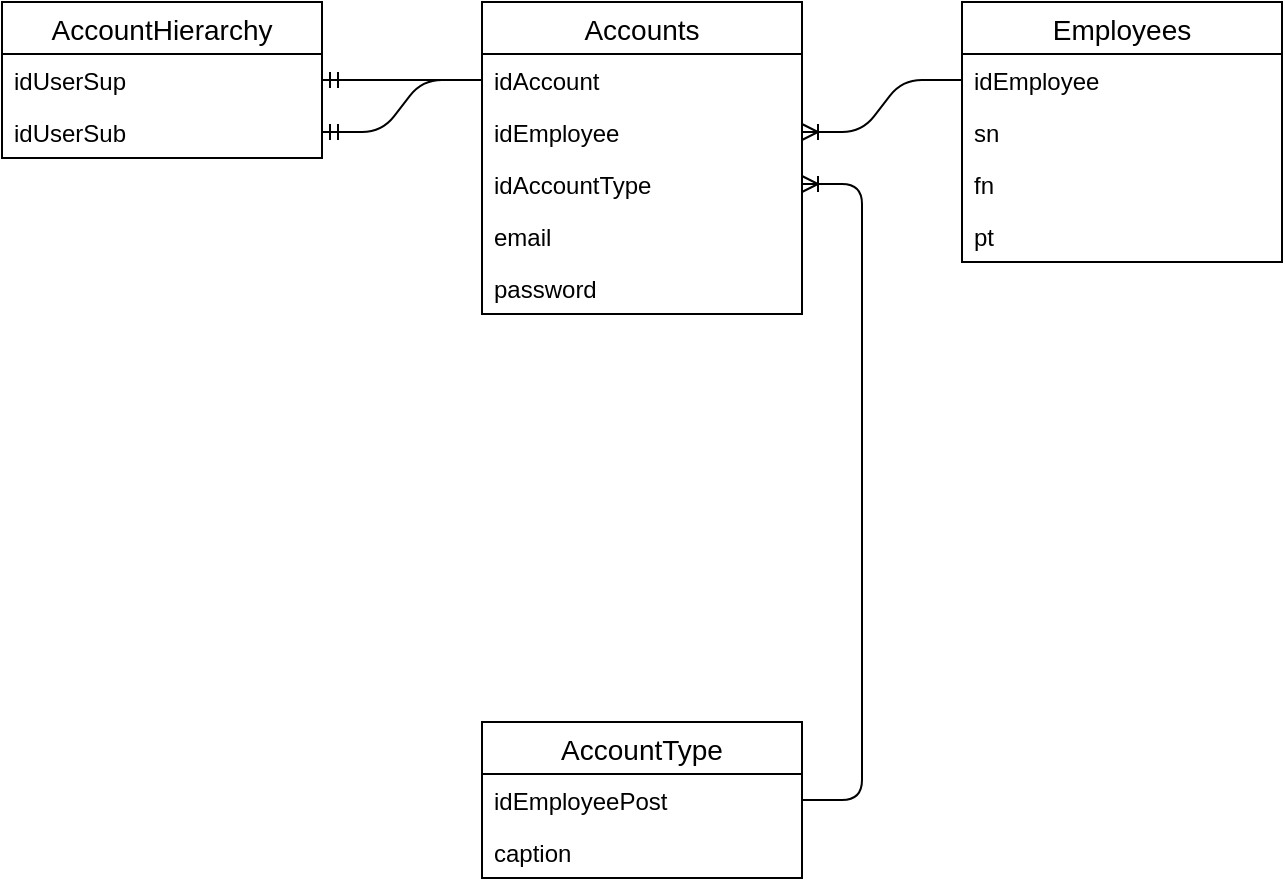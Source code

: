 <mxfile version="13.0.0" type="device" pages="2"><diagram id="cbNTQeIOwZofI7GQ0Siy" name="Подсистема пользователей"><mxGraphModel dx="1102" dy="676" grid="1" gridSize="10" guides="1" tooltips="1" connect="1" arrows="1" fold="1" page="1" pageScale="1" pageWidth="827" pageHeight="1169" math="0" shadow="0"><root><mxCell id="0"/><mxCell id="1" parent="0"/><mxCell id="N2Ck3eWi5jKuE6bNhCVg-38" value="" style="edgeStyle=entityRelationEdgeStyle;fontSize=12;html=1;endArrow=ERoneToMany;" edge="1" parent="1" source="N2Ck3eWi5jKuE6bNhCVg-31" target="N2Ck3eWi5jKuE6bNhCVg-48"><mxGeometry width="100" height="100" relative="1" as="geometry"><mxPoint x="790" y="470" as="sourcePoint"/><mxPoint x="920" y="280" as="targetPoint"/></mxGeometry></mxCell><mxCell id="N2Ck3eWi5jKuE6bNhCVg-41" value="" style="edgeStyle=entityRelationEdgeStyle;fontSize=12;html=1;endArrow=ERoneToMany;" edge="1" parent="1" source="N2Ck3eWi5jKuE6bNhCVg-15" target="N2Ck3eWi5jKuE6bNhCVg-8"><mxGeometry width="100" height="100" relative="1" as="geometry"><mxPoint x="360" y="360" as="sourcePoint"/><mxPoint x="460" y="260" as="targetPoint"/></mxGeometry></mxCell><mxCell id="N2Ck3eWi5jKuE6bNhCVg-14" value="Employees" style="swimlane;fontStyle=0;childLayout=stackLayout;horizontal=1;startSize=26;horizontalStack=0;resizeParent=1;resizeParentMax=0;resizeLast=0;collapsible=1;marginBottom=0;align=center;fontSize=14;" vertex="1" parent="1"><mxGeometry x="600" y="80" width="160" height="130" as="geometry"/></mxCell><mxCell id="N2Ck3eWi5jKuE6bNhCVg-15" value="idEmployee" style="text;strokeColor=none;fillColor=none;spacingLeft=4;spacingRight=4;overflow=hidden;rotatable=0;points=[[0,0.5],[1,0.5]];portConstraint=eastwest;fontSize=12;" vertex="1" parent="N2Ck3eWi5jKuE6bNhCVg-14"><mxGeometry y="26" width="160" height="26" as="geometry"/></mxCell><mxCell id="N2Ck3eWi5jKuE6bNhCVg-16" value="sn" style="text;strokeColor=none;fillColor=none;spacingLeft=4;spacingRight=4;overflow=hidden;rotatable=0;points=[[0,0.5],[1,0.5]];portConstraint=eastwest;fontSize=12;" vertex="1" parent="N2Ck3eWi5jKuE6bNhCVg-14"><mxGeometry y="52" width="160" height="26" as="geometry"/></mxCell><mxCell id="N2Ck3eWi5jKuE6bNhCVg-21" value="fn" style="text;strokeColor=none;fillColor=none;spacingLeft=4;spacingRight=4;overflow=hidden;rotatable=0;points=[[0,0.5],[1,0.5]];portConstraint=eastwest;fontSize=12;" vertex="1" parent="N2Ck3eWi5jKuE6bNhCVg-14"><mxGeometry y="78" width="160" height="26" as="geometry"/></mxCell><mxCell id="N2Ck3eWi5jKuE6bNhCVg-20" value="pt" style="text;strokeColor=none;fillColor=none;spacingLeft=4;spacingRight=4;overflow=hidden;rotatable=0;points=[[0,0.5],[1,0.5]];portConstraint=eastwest;fontSize=12;" vertex="1" parent="N2Ck3eWi5jKuE6bNhCVg-14"><mxGeometry y="104" width="160" height="26" as="geometry"/></mxCell><mxCell id="N2Ck3eWi5jKuE6bNhCVg-22" value="AccountHierarchy" style="swimlane;fontStyle=0;childLayout=stackLayout;horizontal=1;startSize=26;horizontalStack=0;resizeParent=1;resizeParentMax=0;resizeLast=0;collapsible=1;marginBottom=0;align=center;fontSize=14;" vertex="1" parent="1"><mxGeometry x="120" y="80" width="160" height="78" as="geometry"/></mxCell><mxCell id="N2Ck3eWi5jKuE6bNhCVg-23" value="idUserSup" style="text;strokeColor=none;fillColor=none;spacingLeft=4;spacingRight=4;overflow=hidden;rotatable=0;points=[[0,0.5],[1,0.5]];portConstraint=eastwest;fontSize=12;" vertex="1" parent="N2Ck3eWi5jKuE6bNhCVg-22"><mxGeometry y="26" width="160" height="26" as="geometry"/></mxCell><mxCell id="N2Ck3eWi5jKuE6bNhCVg-29" value="idUserSub" style="text;strokeColor=none;fillColor=none;spacingLeft=4;spacingRight=4;overflow=hidden;rotatable=0;points=[[0,0.5],[1,0.5]];portConstraint=eastwest;fontSize=12;" vertex="1" parent="N2Ck3eWi5jKuE6bNhCVg-22"><mxGeometry y="52" width="160" height="26" as="geometry"/></mxCell><mxCell id="N2Ck3eWi5jKuE6bNhCVg-6" value="Accounts" style="swimlane;fontStyle=0;childLayout=stackLayout;horizontal=1;startSize=26;horizontalStack=0;resizeParent=1;resizeParentMax=0;resizeLast=0;collapsible=1;marginBottom=0;align=center;fontSize=14;" vertex="1" parent="1"><mxGeometry x="360" y="80" width="160" height="156" as="geometry"/></mxCell><mxCell id="N2Ck3eWi5jKuE6bNhCVg-7" value="idAccount" style="text;strokeColor=none;fillColor=none;spacingLeft=4;spacingRight=4;overflow=hidden;rotatable=0;points=[[0,0.5],[1,0.5]];portConstraint=eastwest;fontSize=12;" vertex="1" parent="N2Ck3eWi5jKuE6bNhCVg-6"><mxGeometry y="26" width="160" height="26" as="geometry"/></mxCell><mxCell id="N2Ck3eWi5jKuE6bNhCVg-8" value="idEmployee" style="text;strokeColor=none;fillColor=none;spacingLeft=4;spacingRight=4;overflow=hidden;rotatable=0;points=[[0,0.5],[1,0.5]];portConstraint=eastwest;fontSize=12;" vertex="1" parent="N2Ck3eWi5jKuE6bNhCVg-6"><mxGeometry y="52" width="160" height="26" as="geometry"/></mxCell><mxCell id="N2Ck3eWi5jKuE6bNhCVg-48" value="idAccountType" style="text;strokeColor=none;fillColor=none;spacingLeft=4;spacingRight=4;overflow=hidden;rotatable=0;points=[[0,0.5],[1,0.5]];portConstraint=eastwest;fontSize=12;" vertex="1" parent="N2Ck3eWi5jKuE6bNhCVg-6"><mxGeometry y="78" width="160" height="26" as="geometry"/></mxCell><mxCell id="N2Ck3eWi5jKuE6bNhCVg-49" value="email" style="text;strokeColor=none;fillColor=none;spacingLeft=4;spacingRight=4;overflow=hidden;rotatable=0;points=[[0,0.5],[1,0.5]];portConstraint=eastwest;fontSize=12;" vertex="1" parent="N2Ck3eWi5jKuE6bNhCVg-6"><mxGeometry y="104" width="160" height="26" as="geometry"/></mxCell><mxCell id="N2Ck3eWi5jKuE6bNhCVg-9" value="password" style="text;strokeColor=none;fillColor=none;spacingLeft=4;spacingRight=4;overflow=hidden;rotatable=0;points=[[0,0.5],[1,0.5]];portConstraint=eastwest;fontSize=12;" vertex="1" parent="N2Ck3eWi5jKuE6bNhCVg-6"><mxGeometry y="130" width="160" height="26" as="geometry"/></mxCell><mxCell id="N2Ck3eWi5jKuE6bNhCVg-30" value="AccountType" style="swimlane;fontStyle=0;childLayout=stackLayout;horizontal=1;startSize=26;horizontalStack=0;resizeParent=1;resizeParentMax=0;resizeLast=0;collapsible=1;marginBottom=0;align=center;fontSize=14;" vertex="1" parent="1"><mxGeometry x="360" y="440" width="160" height="78" as="geometry"/></mxCell><mxCell id="N2Ck3eWi5jKuE6bNhCVg-31" value="idEmployeePost" style="text;strokeColor=none;fillColor=none;spacingLeft=4;spacingRight=4;overflow=hidden;rotatable=0;points=[[0,0.5],[1,0.5]];portConstraint=eastwest;fontSize=12;" vertex="1" parent="N2Ck3eWi5jKuE6bNhCVg-30"><mxGeometry y="26" width="160" height="26" as="geometry"/></mxCell><mxCell id="N2Ck3eWi5jKuE6bNhCVg-37" value="caption" style="text;strokeColor=none;fillColor=none;spacingLeft=4;spacingRight=4;overflow=hidden;rotatable=0;points=[[0,0.5],[1,0.5]];portConstraint=eastwest;fontSize=12;" vertex="1" parent="N2Ck3eWi5jKuE6bNhCVg-30"><mxGeometry y="52" width="160" height="26" as="geometry"/></mxCell><mxCell id="N2Ck3eWi5jKuE6bNhCVg-50" value="" style="edgeStyle=entityRelationEdgeStyle;fontSize=12;html=1;endArrow=ERmandOne;" edge="1" parent="1" source="N2Ck3eWi5jKuE6bNhCVg-7" target="N2Ck3eWi5jKuE6bNhCVg-23"><mxGeometry width="100" height="100" relative="1" as="geometry"><mxPoint x="210" y="350" as="sourcePoint"/><mxPoint x="310" y="250" as="targetPoint"/></mxGeometry></mxCell><mxCell id="N2Ck3eWi5jKuE6bNhCVg-51" value="" style="edgeStyle=entityRelationEdgeStyle;fontSize=12;html=1;endArrow=ERmandOne;" edge="1" parent="1" source="N2Ck3eWi5jKuE6bNhCVg-7" target="N2Ck3eWi5jKuE6bNhCVg-29"><mxGeometry width="100" height="100" relative="1" as="geometry"><mxPoint x="170" y="350" as="sourcePoint"/><mxPoint x="270" y="250" as="targetPoint"/></mxGeometry></mxCell></root></mxGraphModel></diagram><diagram id="yXBThWnaCENujSgahvWC" name="Страница 2"><mxGraphModel dx="1102" dy="676" grid="1" gridSize="10" guides="1" tooltips="1" connect="1" arrows="1" fold="1" page="1" pageScale="1" pageWidth="827" pageHeight="1169" math="0" shadow="0"><root><mxCell id="IM4rZe16GM-YqbMbkG0Z-0"/><mxCell id="IM4rZe16GM-YqbMbkG0Z-1" parent="IM4rZe16GM-YqbMbkG0Z-0"/></root></mxGraphModel></diagram></mxfile>